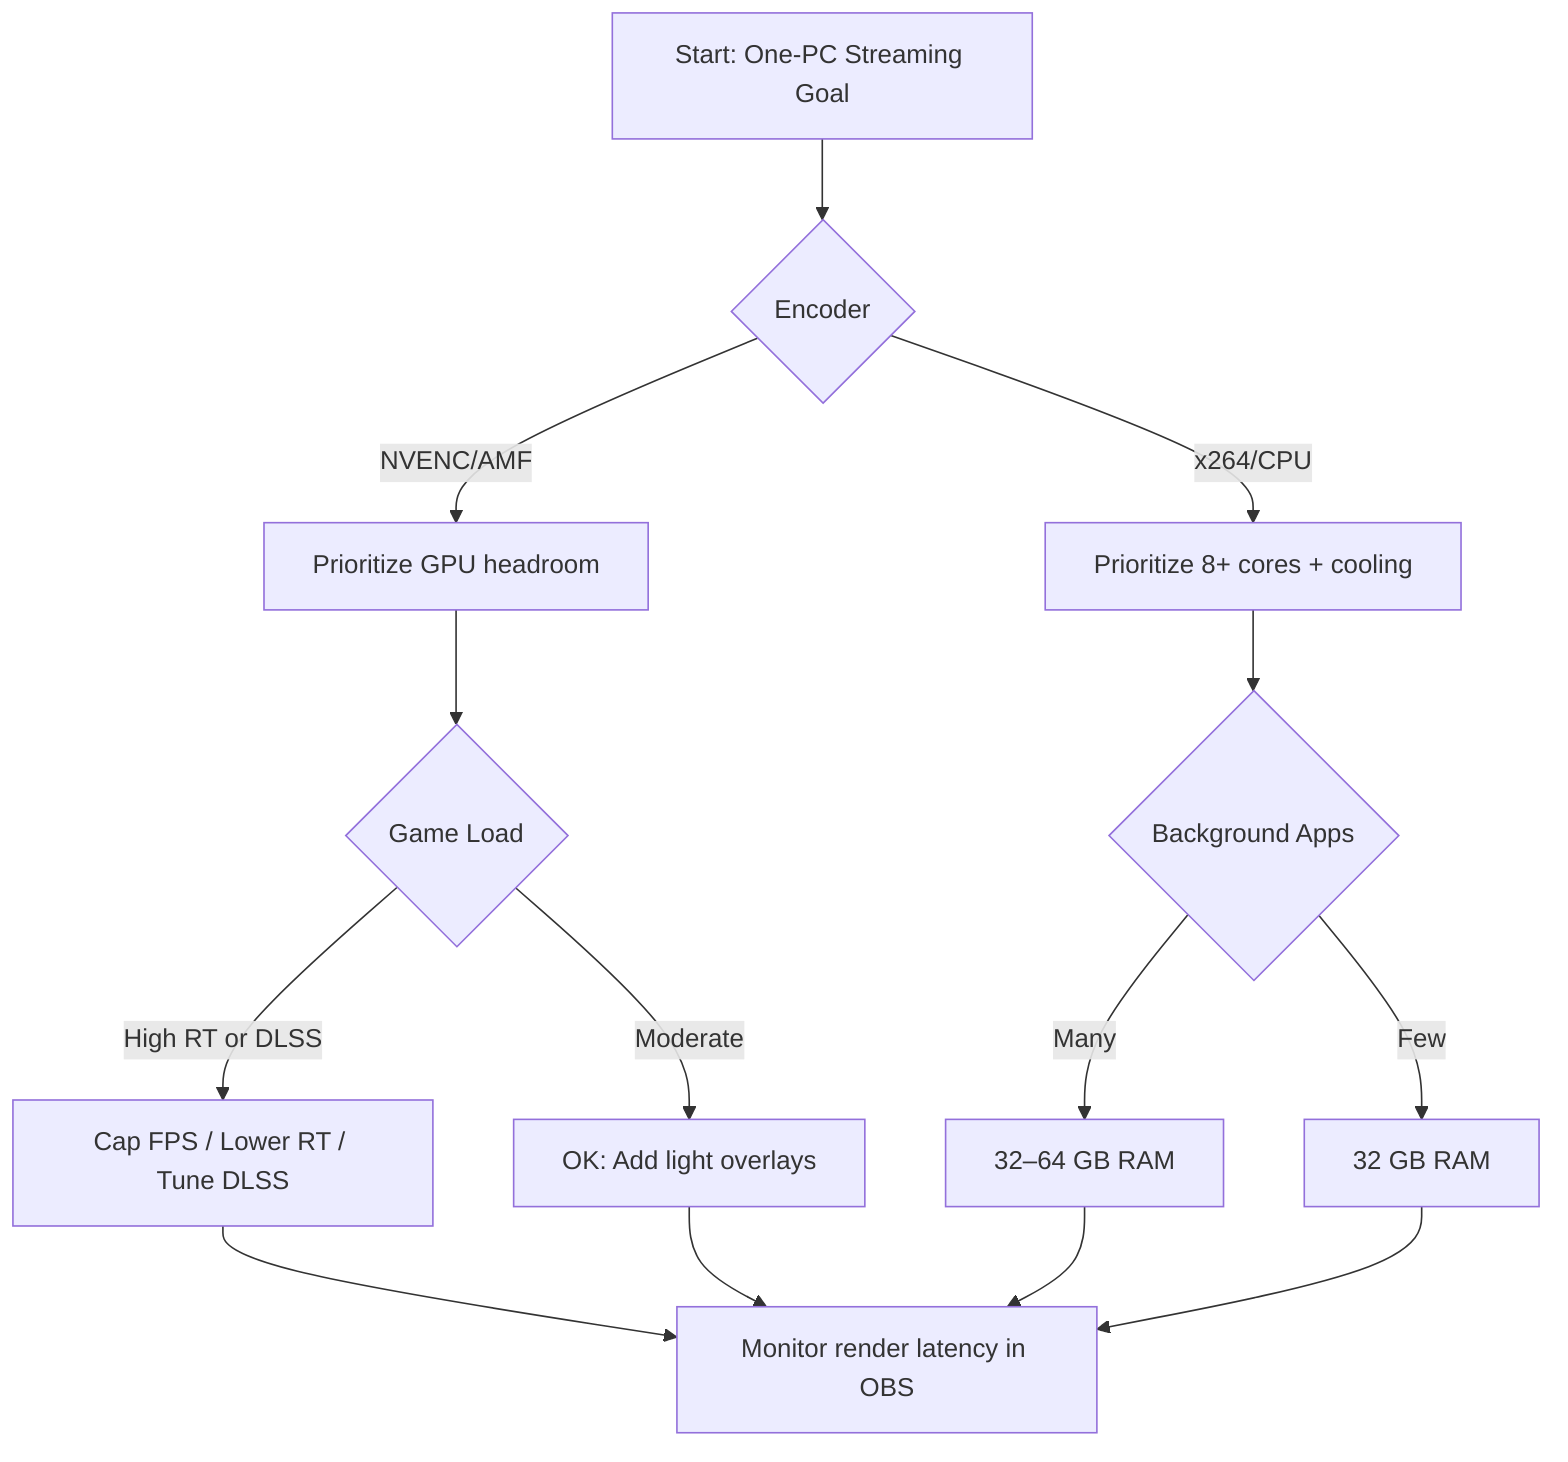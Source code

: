 flowchart TD
    A[Start: One-PC Streaming Goal] --> B{Encoder}
    B -->|NVENC/AMF| C[Prioritize GPU headroom]
    B -->|x264/CPU| D[Prioritize 8+ cores + cooling]
    C --> E{Game Load}
    E -->|High RT or DLSS| F[Cap FPS / Lower RT / Tune DLSS]
    E -->|Moderate| G[OK: Add light overlays]
    D --> H{Background Apps}
    H -->|Many| I[32–64 GB RAM]
    H -->|Few| J[32 GB RAM]
    F --> K[Monitor render latency in OBS]
    G --> K
    I --> K
    J --> K
